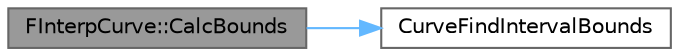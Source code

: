 digraph "FInterpCurve::CalcBounds"
{
 // INTERACTIVE_SVG=YES
 // LATEX_PDF_SIZE
  bgcolor="transparent";
  edge [fontname=Helvetica,fontsize=10,labelfontname=Helvetica,labelfontsize=10];
  node [fontname=Helvetica,fontsize=10,shape=box,height=0.2,width=0.4];
  rankdir="LR";
  Node1 [id="Node000001",label="FInterpCurve::CalcBounds",height=0.2,width=0.4,color="gray40", fillcolor="grey60", style="filled", fontcolor="black",tooltip="Calculate the min/max out value that can be returned by this InterpCurve."];
  Node1 -> Node2 [id="edge1_Node000001_Node000002",color="steelblue1",style="solid",tooltip=" "];
  Node2 [id="Node000002",label="CurveFindIntervalBounds",height=0.2,width=0.4,color="grey40", fillcolor="white", style="filled",URL="$d7/db8/InterpCurvePoint_8h.html#abdb88713302a88a4c02eb54dc65107ff",tooltip=" "];
}
